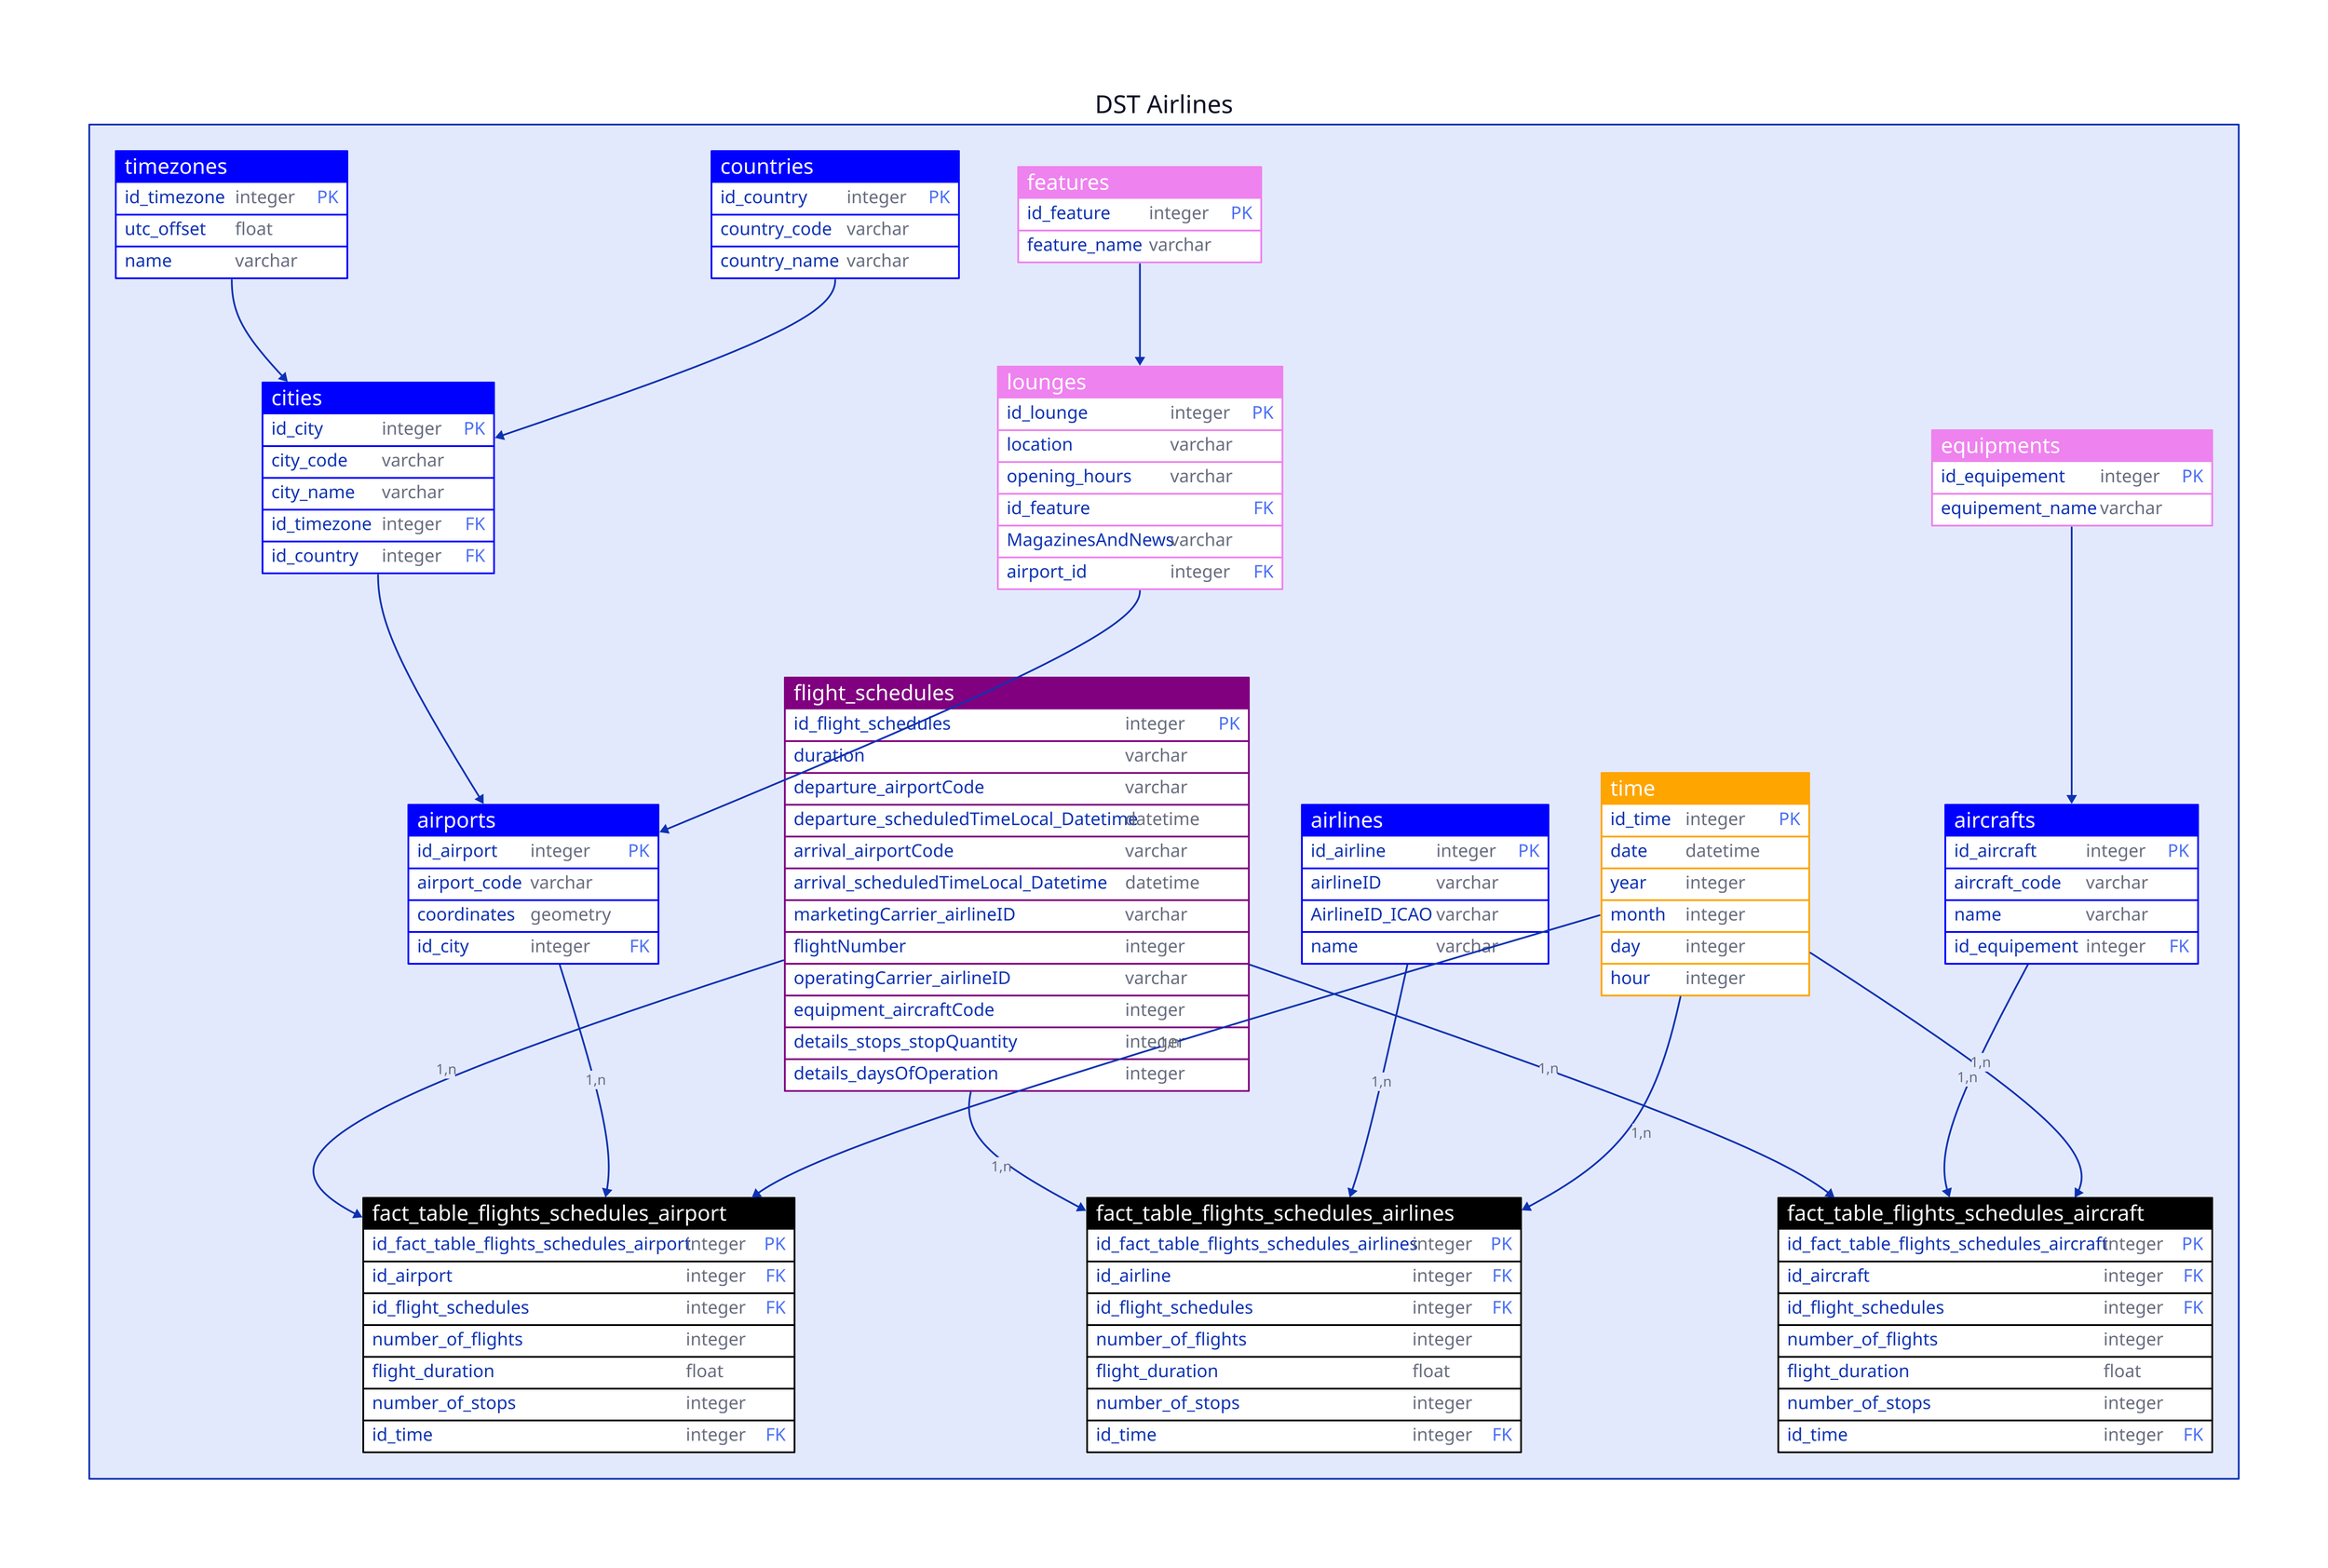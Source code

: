 DST Airlines: {
  countries: {
    shape: sql_table
    style: {fill: blue}
    id_country: integer {constraint: primary_key}
    country_code: varchar
    country_name: varchar
  }

  timezones: {
    shape: sql_table
    style: {fill: blue}
    id_timezone: integer {constraint: primary_key}
    utc_offset: float
    name: varchar
  }

  cities: {
    shape: sql_table
    style: {fill: blue}
    id_city: integer {constraint: primary_key}
    city_code: varchar
    city_name: varchar
    id_timezone: integer {constraint: foreign_key}
    id_country: integer {constraint: foreign_key}
  }

  airports: {
    shape: sql_table
    style: {fill: blue}
    id_airport: integer {constraint: primary_key}
    airport_code: varchar
    coordinates: geometry
    id_city: integer {constraint: foreign_key}
  }

  aircrafts: {
    shape: sql_table
    style: {fill: blue}
    id_aircraft: integer {constraint: primary_key}
    aircraft_code: varchar
    name: varchar
    id_equipement: integer {constraint: foreign_key}
  }

  airlines: {
    shape: sql_table
    style: {fill: blue}
    id_airline: integer {constraint: primary_key}
    airlineID: varchar
    AirlineID_ICAO: varchar
    name: varchar
  }

  flight_schedules: {
    shape: sql_table
    style: {fill: purple}
    id_flight_schedules: integer {constraint: primary_key}
    duration: varchar
    departure_airportCode: varchar
    departure_scheduledTimeLocal_Datetime: datetime
    arrival_airportCode: varchar
    arrival_scheduledTimeLocal_Datetime: datetime
    marketingCarrier_airlineID: varchar
    flightNumber: integer
    operatingCarrier_airlineID: varchar
    equipment_aircraftCode: integer
    details_stops_stopQuantity: integer
    details_daysOfOperation: integer
  }

  # 
  lounges: {
    shape: sql_table
    style: {fill: violet}
    id_lounge: integer {constraint: primary_key}
    location: varchar
    opening_hours: varchar
    id_feature: {constraint: foreign_key}
    MagazinesAndNews: varchar # to check
    airport_id: integer {constraint: foreign_key}
  }

  features: {
    shape: sql_table
    style: {fill: violet}
    id_feature: integer {constraint: primary_key}
    feature_name: varchar
  }

  equipments: {
    shape: sql_table
    style: {fill: violet}
    id_equipement: integer {constraint: primary_key}
    equipement_name: varchar
  }

  # flight_statuses: {
  # shape: sql_table
  # style: {fill: blue}
  # id_fligth_status: integer  {constraint: primary_key}
  # name
  # }

  fact_table_flights_schedules_airport: {
    shape: sql_table
    style: {fill: black}
    id_fact_table_flights_schedules_airport: integer {constraint: primary_key}
    id_airport: integer {constraint: foreign_key}
    id_flight_schedules: integer {constraint: foreign_key}
    number_of_flights: integer
    flight_duration: float
    number_of_stops: integer
    id_time: integer {constraint: foreign_key}
  }

  fact_table_flights_schedules_airlines: {
    shape: sql_table
    style: {fill: black}
    id_fact_table_flights_schedules_airlines: integer {constraint: primary_key}
    id_airline: integer {constraint: foreign_key}
    id_flight_schedules: integer {constraint: foreign_key}
    number_of_flights: integer
    flight_duration: float
    number_of_stops: integer
    id_time: integer {constraint: foreign_key}
  }

  fact_table_flights_schedules_aircraft: {
    shape: sql_table
    style: {fill: black}
    id_fact_table_flights_schedules_aircraft: integer {constraint: primary_key}
    id_aircraft: integer {constraint: foreign_key}
    id_flight_schedules: integer {constraint: foreign_key}
    number_of_flights: integer
    flight_duration: float
    number_of_stops: integer
    id_time: integer {constraint: foreign_key}
  }

  time: {
    shape: sql_table
    style: {fill: orange}
    id_time: integer {constraint: primary_key}
    date: datetime
    year: integer
    month: integer
    day: integer
    hour: integer
  }

  # snowflake relationships
  timezones -> cities <- countries
  cities -> airports <- lounges <- features
  # airports -> flight_schedules
  # time -> flight_schedules
  # aircrafts -> flight_schedules
  # airlines -> flight_schedule
  equipments -> aircrafts

  # fact_table_flight_schedules_countries
  flight_schedules.id_flight_schedules -> fact_table_flights_schedules_airport.id_flight_schedules: 1,n
  airports.id_airport -> fact_table_flights_schedules_airport.id_airport: 1,n
  time.id_time -> fact_table_flights_schedules_airport.id_time: 1,n

  # fact_table_flights_schedules_airlines
  flight_schedules.id_flight_schedules -> fact_table_flights_schedules_airlines.id_airline: 1,n
  airlines.airlineID -> fact_table_flights_schedules_airlines.id_airline: 1,n
  time.id_time -> fact_table_flights_schedules_airlines.id_time: 1,n

  # fact_table_flights_schedules_aircraft
  flight_schedules.id_flight_schedules -> fact_table_flights_schedules_aircraft.id_flight_schedules: 1,n
  aircrafts.id_aircraft -> fact_table_flights_schedules_aircraft.id_aircraft: 1,n
  time.id_time -> fact_table_flights_schedules_aircraft.id_time: 1,n
}

# ## TODO
# voir pour flight / flight_status (mais lien vaec time et airports: https://developer.lufthansa.com/docs/api_details/operations/Flight_Status_Response
# MagazinesAndNews in lounges ?
